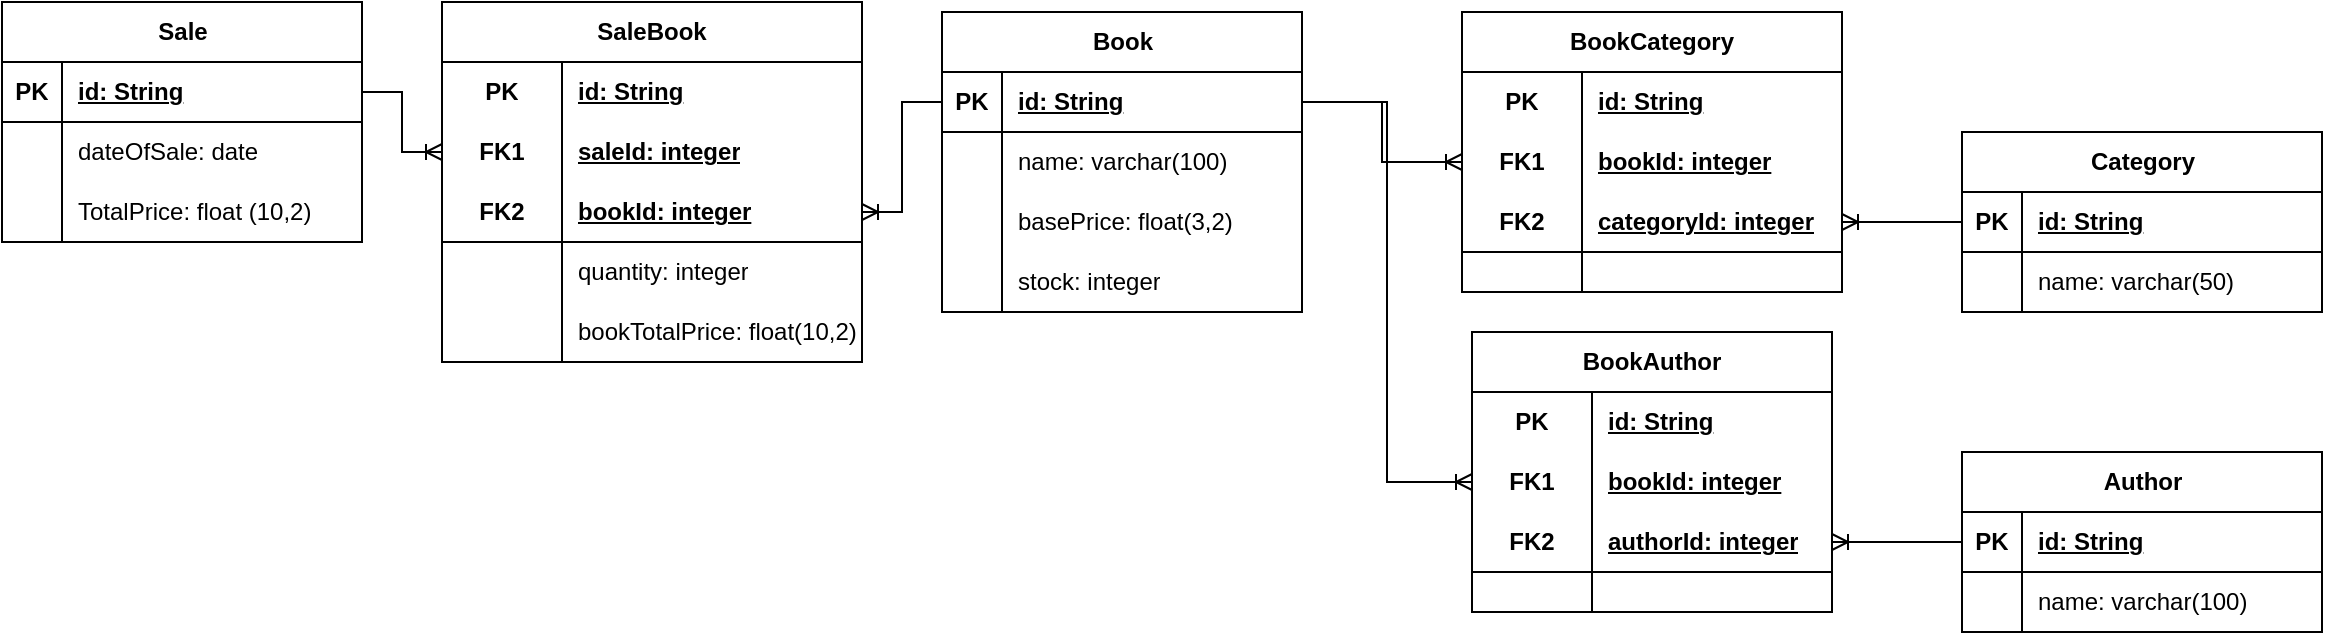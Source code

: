 <mxfile version="25.0.2">
  <diagram name="Page-1" id="kS0fhFfDo7digV9lKb5O">
    <mxGraphModel dx="1804" dy="611" grid="1" gridSize="10" guides="1" tooltips="1" connect="1" arrows="1" fold="1" page="1" pageScale="1" pageWidth="850" pageHeight="1100" math="0" shadow="0">
      <root>
        <mxCell id="0" />
        <mxCell id="1" parent="0" />
        <mxCell id="3swAdr_9-u-vdZPJV6Vf-2" value="Book" style="shape=table;startSize=30;container=1;collapsible=1;childLayout=tableLayout;fixedRows=1;rowLines=0;fontStyle=1;align=center;resizeLast=1;html=1;" parent="1" vertex="1">
          <mxGeometry x="160" y="160" width="180" height="150" as="geometry" />
        </mxCell>
        <mxCell id="3swAdr_9-u-vdZPJV6Vf-3" value="" style="shape=tableRow;horizontal=0;startSize=0;swimlaneHead=0;swimlaneBody=0;fillColor=none;collapsible=0;dropTarget=0;points=[[0,0.5],[1,0.5]];portConstraint=eastwest;top=0;left=0;right=0;bottom=1;" parent="3swAdr_9-u-vdZPJV6Vf-2" vertex="1">
          <mxGeometry y="30" width="180" height="30" as="geometry" />
        </mxCell>
        <mxCell id="3swAdr_9-u-vdZPJV6Vf-4" value="PK" style="shape=partialRectangle;connectable=0;fillColor=none;top=0;left=0;bottom=0;right=0;fontStyle=1;overflow=hidden;whiteSpace=wrap;html=1;" parent="3swAdr_9-u-vdZPJV6Vf-3" vertex="1">
          <mxGeometry width="30" height="30" as="geometry">
            <mxRectangle width="30" height="30" as="alternateBounds" />
          </mxGeometry>
        </mxCell>
        <mxCell id="3swAdr_9-u-vdZPJV6Vf-5" value="id: String" style="shape=partialRectangle;connectable=0;fillColor=none;top=0;left=0;bottom=0;right=0;align=left;spacingLeft=6;fontStyle=5;overflow=hidden;whiteSpace=wrap;html=1;" parent="3swAdr_9-u-vdZPJV6Vf-3" vertex="1">
          <mxGeometry x="30" width="150" height="30" as="geometry">
            <mxRectangle width="150" height="30" as="alternateBounds" />
          </mxGeometry>
        </mxCell>
        <mxCell id="3swAdr_9-u-vdZPJV6Vf-6" value="" style="shape=tableRow;horizontal=0;startSize=0;swimlaneHead=0;swimlaneBody=0;fillColor=none;collapsible=0;dropTarget=0;points=[[0,0.5],[1,0.5]];portConstraint=eastwest;top=0;left=0;right=0;bottom=0;" parent="3swAdr_9-u-vdZPJV6Vf-2" vertex="1">
          <mxGeometry y="60" width="180" height="30" as="geometry" />
        </mxCell>
        <mxCell id="3swAdr_9-u-vdZPJV6Vf-7" value="" style="shape=partialRectangle;connectable=0;fillColor=none;top=0;left=0;bottom=0;right=0;editable=1;overflow=hidden;whiteSpace=wrap;html=1;" parent="3swAdr_9-u-vdZPJV6Vf-6" vertex="1">
          <mxGeometry width="30" height="30" as="geometry">
            <mxRectangle width="30" height="30" as="alternateBounds" />
          </mxGeometry>
        </mxCell>
        <mxCell id="3swAdr_9-u-vdZPJV6Vf-8" value="name: varchar(100)" style="shape=partialRectangle;connectable=0;fillColor=none;top=0;left=0;bottom=0;right=0;align=left;spacingLeft=6;overflow=hidden;whiteSpace=wrap;html=1;" parent="3swAdr_9-u-vdZPJV6Vf-6" vertex="1">
          <mxGeometry x="30" width="150" height="30" as="geometry">
            <mxRectangle width="150" height="30" as="alternateBounds" />
          </mxGeometry>
        </mxCell>
        <mxCell id="3swAdr_9-u-vdZPJV6Vf-9" value="" style="shape=tableRow;horizontal=0;startSize=0;swimlaneHead=0;swimlaneBody=0;fillColor=none;collapsible=0;dropTarget=0;points=[[0,0.5],[1,0.5]];portConstraint=eastwest;top=0;left=0;right=0;bottom=0;" parent="3swAdr_9-u-vdZPJV6Vf-2" vertex="1">
          <mxGeometry y="90" width="180" height="30" as="geometry" />
        </mxCell>
        <mxCell id="3swAdr_9-u-vdZPJV6Vf-10" value="" style="shape=partialRectangle;connectable=0;fillColor=none;top=0;left=0;bottom=0;right=0;editable=1;overflow=hidden;whiteSpace=wrap;html=1;" parent="3swAdr_9-u-vdZPJV6Vf-9" vertex="1">
          <mxGeometry width="30" height="30" as="geometry">
            <mxRectangle width="30" height="30" as="alternateBounds" />
          </mxGeometry>
        </mxCell>
        <mxCell id="3swAdr_9-u-vdZPJV6Vf-11" value="basePrice: float(3,2)" style="shape=partialRectangle;connectable=0;fillColor=none;top=0;left=0;bottom=0;right=0;align=left;spacingLeft=6;overflow=hidden;whiteSpace=wrap;html=1;" parent="3swAdr_9-u-vdZPJV6Vf-9" vertex="1">
          <mxGeometry x="30" width="150" height="30" as="geometry">
            <mxRectangle width="150" height="30" as="alternateBounds" />
          </mxGeometry>
        </mxCell>
        <mxCell id="3swAdr_9-u-vdZPJV6Vf-137" style="shape=tableRow;horizontal=0;startSize=0;swimlaneHead=0;swimlaneBody=0;fillColor=none;collapsible=0;dropTarget=0;points=[[0,0.5],[1,0.5]];portConstraint=eastwest;top=0;left=0;right=0;bottom=0;" parent="3swAdr_9-u-vdZPJV6Vf-2" vertex="1">
          <mxGeometry y="120" width="180" height="30" as="geometry" />
        </mxCell>
        <mxCell id="3swAdr_9-u-vdZPJV6Vf-138" style="shape=partialRectangle;connectable=0;fillColor=none;top=0;left=0;bottom=0;right=0;editable=1;overflow=hidden;whiteSpace=wrap;html=1;" parent="3swAdr_9-u-vdZPJV6Vf-137" vertex="1">
          <mxGeometry width="30" height="30" as="geometry">
            <mxRectangle width="30" height="30" as="alternateBounds" />
          </mxGeometry>
        </mxCell>
        <mxCell id="3swAdr_9-u-vdZPJV6Vf-139" value="stock: integer" style="shape=partialRectangle;connectable=0;fillColor=none;top=0;left=0;bottom=0;right=0;align=left;spacingLeft=6;overflow=hidden;whiteSpace=wrap;html=1;" parent="3swAdr_9-u-vdZPJV6Vf-137" vertex="1">
          <mxGeometry x="30" width="150" height="30" as="geometry">
            <mxRectangle width="150" height="30" as="alternateBounds" />
          </mxGeometry>
        </mxCell>
        <mxCell id="3swAdr_9-u-vdZPJV6Vf-29" value="BookCategory" style="shape=table;startSize=30;container=1;collapsible=1;childLayout=tableLayout;fixedRows=1;rowLines=0;fontStyle=1;align=center;resizeLast=1;html=1;whiteSpace=wrap;" parent="1" vertex="1">
          <mxGeometry x="420" y="160" width="190" height="140" as="geometry" />
        </mxCell>
        <mxCell id="21tWvp9rDZlxvqxOe8gx-1" style="shape=tableRow;horizontal=0;startSize=0;swimlaneHead=0;swimlaneBody=0;fillColor=none;collapsible=0;dropTarget=0;points=[[0,0.5],[1,0.5]];portConstraint=eastwest;top=0;left=0;right=0;bottom=0;html=1;" vertex="1" parent="3swAdr_9-u-vdZPJV6Vf-29">
          <mxGeometry y="30" width="190" height="30" as="geometry" />
        </mxCell>
        <mxCell id="21tWvp9rDZlxvqxOe8gx-2" value="PK" style="shape=partialRectangle;connectable=0;fillColor=none;top=0;left=0;bottom=0;right=0;fontStyle=1;overflow=hidden;html=1;whiteSpace=wrap;" vertex="1" parent="21tWvp9rDZlxvqxOe8gx-1">
          <mxGeometry width="60" height="30" as="geometry">
            <mxRectangle width="60" height="30" as="alternateBounds" />
          </mxGeometry>
        </mxCell>
        <mxCell id="21tWvp9rDZlxvqxOe8gx-3" value="id: String" style="shape=partialRectangle;connectable=0;fillColor=none;top=0;left=0;bottom=0;right=0;align=left;spacingLeft=6;fontStyle=5;overflow=hidden;html=1;whiteSpace=wrap;" vertex="1" parent="21tWvp9rDZlxvqxOe8gx-1">
          <mxGeometry x="60" width="130" height="30" as="geometry">
            <mxRectangle width="130" height="30" as="alternateBounds" />
          </mxGeometry>
        </mxCell>
        <mxCell id="3swAdr_9-u-vdZPJV6Vf-30" value="" style="shape=tableRow;horizontal=0;startSize=0;swimlaneHead=0;swimlaneBody=0;fillColor=none;collapsible=0;dropTarget=0;points=[[0,0.5],[1,0.5]];portConstraint=eastwest;top=0;left=0;right=0;bottom=0;html=1;" parent="3swAdr_9-u-vdZPJV6Vf-29" vertex="1">
          <mxGeometry y="60" width="190" height="30" as="geometry" />
        </mxCell>
        <mxCell id="3swAdr_9-u-vdZPJV6Vf-31" value="FK1" style="shape=partialRectangle;connectable=0;fillColor=none;top=0;left=0;bottom=0;right=0;fontStyle=1;overflow=hidden;html=1;whiteSpace=wrap;" parent="3swAdr_9-u-vdZPJV6Vf-30" vertex="1">
          <mxGeometry width="60" height="30" as="geometry">
            <mxRectangle width="60" height="30" as="alternateBounds" />
          </mxGeometry>
        </mxCell>
        <mxCell id="3swAdr_9-u-vdZPJV6Vf-32" value="bookId: integer" style="shape=partialRectangle;connectable=0;fillColor=none;top=0;left=0;bottom=0;right=0;align=left;spacingLeft=6;fontStyle=5;overflow=hidden;html=1;whiteSpace=wrap;" parent="3swAdr_9-u-vdZPJV6Vf-30" vertex="1">
          <mxGeometry x="60" width="130" height="30" as="geometry">
            <mxRectangle width="130" height="30" as="alternateBounds" />
          </mxGeometry>
        </mxCell>
        <mxCell id="3swAdr_9-u-vdZPJV6Vf-33" value="" style="shape=tableRow;horizontal=0;startSize=0;swimlaneHead=0;swimlaneBody=0;fillColor=none;collapsible=0;dropTarget=0;points=[[0,0.5],[1,0.5]];portConstraint=eastwest;top=0;left=0;right=0;bottom=1;html=1;" parent="3swAdr_9-u-vdZPJV6Vf-29" vertex="1">
          <mxGeometry y="90" width="190" height="30" as="geometry" />
        </mxCell>
        <mxCell id="3swAdr_9-u-vdZPJV6Vf-34" value="FK2" style="shape=partialRectangle;connectable=0;fillColor=none;top=0;left=0;bottom=0;right=0;fontStyle=1;overflow=hidden;html=1;whiteSpace=wrap;" parent="3swAdr_9-u-vdZPJV6Vf-33" vertex="1">
          <mxGeometry width="60" height="30" as="geometry">
            <mxRectangle width="60" height="30" as="alternateBounds" />
          </mxGeometry>
        </mxCell>
        <mxCell id="3swAdr_9-u-vdZPJV6Vf-35" value="categoryId: integer" style="shape=partialRectangle;connectable=0;fillColor=none;top=0;left=0;bottom=0;right=0;align=left;spacingLeft=6;fontStyle=5;overflow=hidden;html=1;whiteSpace=wrap;" parent="3swAdr_9-u-vdZPJV6Vf-33" vertex="1">
          <mxGeometry x="60" width="130" height="30" as="geometry">
            <mxRectangle width="130" height="30" as="alternateBounds" />
          </mxGeometry>
        </mxCell>
        <mxCell id="3swAdr_9-u-vdZPJV6Vf-39" value="" style="shape=tableRow;horizontal=0;startSize=0;swimlaneHead=0;swimlaneBody=0;fillColor=none;collapsible=0;dropTarget=0;points=[[0,0.5],[1,0.5]];portConstraint=eastwest;top=0;left=0;right=0;bottom=0;html=1;" parent="3swAdr_9-u-vdZPJV6Vf-29" vertex="1">
          <mxGeometry y="120" width="190" height="20" as="geometry" />
        </mxCell>
        <mxCell id="3swAdr_9-u-vdZPJV6Vf-40" value="" style="shape=partialRectangle;connectable=0;fillColor=none;top=0;left=0;bottom=0;right=0;editable=1;overflow=hidden;html=1;whiteSpace=wrap;" parent="3swAdr_9-u-vdZPJV6Vf-39" vertex="1">
          <mxGeometry width="60" height="20" as="geometry">
            <mxRectangle width="60" height="20" as="alternateBounds" />
          </mxGeometry>
        </mxCell>
        <mxCell id="3swAdr_9-u-vdZPJV6Vf-41" value="" style="shape=partialRectangle;connectable=0;fillColor=none;top=0;left=0;bottom=0;right=0;align=left;spacingLeft=6;overflow=hidden;html=1;whiteSpace=wrap;" parent="3swAdr_9-u-vdZPJV6Vf-39" vertex="1">
          <mxGeometry x="60" width="130" height="20" as="geometry">
            <mxRectangle width="130" height="20" as="alternateBounds" />
          </mxGeometry>
        </mxCell>
        <mxCell id="3swAdr_9-u-vdZPJV6Vf-42" value="Category" style="shape=table;startSize=30;container=1;collapsible=1;childLayout=tableLayout;fixedRows=1;rowLines=0;fontStyle=1;align=center;resizeLast=1;html=1;" parent="1" vertex="1">
          <mxGeometry x="670" y="220" width="180" height="90" as="geometry" />
        </mxCell>
        <mxCell id="3swAdr_9-u-vdZPJV6Vf-43" value="" style="shape=tableRow;horizontal=0;startSize=0;swimlaneHead=0;swimlaneBody=0;fillColor=none;collapsible=0;dropTarget=0;points=[[0,0.5],[1,0.5]];portConstraint=eastwest;top=0;left=0;right=0;bottom=1;" parent="3swAdr_9-u-vdZPJV6Vf-42" vertex="1">
          <mxGeometry y="30" width="180" height="30" as="geometry" />
        </mxCell>
        <mxCell id="3swAdr_9-u-vdZPJV6Vf-44" value="PK" style="shape=partialRectangle;connectable=0;fillColor=none;top=0;left=0;bottom=0;right=0;fontStyle=1;overflow=hidden;whiteSpace=wrap;html=1;" parent="3swAdr_9-u-vdZPJV6Vf-43" vertex="1">
          <mxGeometry width="30" height="30" as="geometry">
            <mxRectangle width="30" height="30" as="alternateBounds" />
          </mxGeometry>
        </mxCell>
        <mxCell id="3swAdr_9-u-vdZPJV6Vf-45" value="id: String" style="shape=partialRectangle;connectable=0;fillColor=none;top=0;left=0;bottom=0;right=0;align=left;spacingLeft=6;fontStyle=5;overflow=hidden;whiteSpace=wrap;html=1;" parent="3swAdr_9-u-vdZPJV6Vf-43" vertex="1">
          <mxGeometry x="30" width="150" height="30" as="geometry">
            <mxRectangle width="150" height="30" as="alternateBounds" />
          </mxGeometry>
        </mxCell>
        <mxCell id="3swAdr_9-u-vdZPJV6Vf-46" value="" style="shape=tableRow;horizontal=0;startSize=0;swimlaneHead=0;swimlaneBody=0;fillColor=none;collapsible=0;dropTarget=0;points=[[0,0.5],[1,0.5]];portConstraint=eastwest;top=0;left=0;right=0;bottom=0;" parent="3swAdr_9-u-vdZPJV6Vf-42" vertex="1">
          <mxGeometry y="60" width="180" height="30" as="geometry" />
        </mxCell>
        <mxCell id="3swAdr_9-u-vdZPJV6Vf-47" value="" style="shape=partialRectangle;connectable=0;fillColor=none;top=0;left=0;bottom=0;right=0;editable=1;overflow=hidden;whiteSpace=wrap;html=1;" parent="3swAdr_9-u-vdZPJV6Vf-46" vertex="1">
          <mxGeometry width="30" height="30" as="geometry">
            <mxRectangle width="30" height="30" as="alternateBounds" />
          </mxGeometry>
        </mxCell>
        <mxCell id="3swAdr_9-u-vdZPJV6Vf-48" value="name: varchar(50)" style="shape=partialRectangle;connectable=0;fillColor=none;top=0;left=0;bottom=0;right=0;align=left;spacingLeft=6;overflow=hidden;whiteSpace=wrap;html=1;" parent="3swAdr_9-u-vdZPJV6Vf-46" vertex="1">
          <mxGeometry x="30" width="150" height="30" as="geometry">
            <mxRectangle width="150" height="30" as="alternateBounds" />
          </mxGeometry>
        </mxCell>
        <mxCell id="3swAdr_9-u-vdZPJV6Vf-55" style="edgeStyle=orthogonalEdgeStyle;rounded=0;orthogonalLoop=1;jettySize=auto;html=1;exitX=1;exitY=0.5;exitDx=0;exitDy=0;entryX=0;entryY=0.5;entryDx=0;entryDy=0;endArrow=ERoneToMany;endFill=0;" parent="1" source="3swAdr_9-u-vdZPJV6Vf-3" target="3swAdr_9-u-vdZPJV6Vf-30" edge="1">
          <mxGeometry relative="1" as="geometry" />
        </mxCell>
        <mxCell id="3swAdr_9-u-vdZPJV6Vf-56" style="edgeStyle=orthogonalEdgeStyle;rounded=0;orthogonalLoop=1;jettySize=auto;html=1;exitX=0;exitY=0.5;exitDx=0;exitDy=0;entryX=1;entryY=0.5;entryDx=0;entryDy=0;endArrow=ERoneToMany;endFill=0;" parent="1" source="3swAdr_9-u-vdZPJV6Vf-43" target="3swAdr_9-u-vdZPJV6Vf-33" edge="1">
          <mxGeometry relative="1" as="geometry" />
        </mxCell>
        <mxCell id="3swAdr_9-u-vdZPJV6Vf-70" value="Author" style="shape=table;startSize=30;container=1;collapsible=1;childLayout=tableLayout;fixedRows=1;rowLines=0;fontStyle=1;align=center;resizeLast=1;html=1;" parent="1" vertex="1">
          <mxGeometry x="670" y="380" width="180" height="90" as="geometry" />
        </mxCell>
        <mxCell id="3swAdr_9-u-vdZPJV6Vf-71" value="" style="shape=tableRow;horizontal=0;startSize=0;swimlaneHead=0;swimlaneBody=0;fillColor=none;collapsible=0;dropTarget=0;points=[[0,0.5],[1,0.5]];portConstraint=eastwest;top=0;left=0;right=0;bottom=1;" parent="3swAdr_9-u-vdZPJV6Vf-70" vertex="1">
          <mxGeometry y="30" width="180" height="30" as="geometry" />
        </mxCell>
        <mxCell id="3swAdr_9-u-vdZPJV6Vf-72" value="PK" style="shape=partialRectangle;connectable=0;fillColor=none;top=0;left=0;bottom=0;right=0;fontStyle=1;overflow=hidden;whiteSpace=wrap;html=1;" parent="3swAdr_9-u-vdZPJV6Vf-71" vertex="1">
          <mxGeometry width="30" height="30" as="geometry">
            <mxRectangle width="30" height="30" as="alternateBounds" />
          </mxGeometry>
        </mxCell>
        <mxCell id="3swAdr_9-u-vdZPJV6Vf-73" value="id: String" style="shape=partialRectangle;connectable=0;fillColor=none;top=0;left=0;bottom=0;right=0;align=left;spacingLeft=6;fontStyle=5;overflow=hidden;whiteSpace=wrap;html=1;" parent="3swAdr_9-u-vdZPJV6Vf-71" vertex="1">
          <mxGeometry x="30" width="150" height="30" as="geometry">
            <mxRectangle width="150" height="30" as="alternateBounds" />
          </mxGeometry>
        </mxCell>
        <mxCell id="3swAdr_9-u-vdZPJV6Vf-74" value="" style="shape=tableRow;horizontal=0;startSize=0;swimlaneHead=0;swimlaneBody=0;fillColor=none;collapsible=0;dropTarget=0;points=[[0,0.5],[1,0.5]];portConstraint=eastwest;top=0;left=0;right=0;bottom=0;" parent="3swAdr_9-u-vdZPJV6Vf-70" vertex="1">
          <mxGeometry y="60" width="180" height="30" as="geometry" />
        </mxCell>
        <mxCell id="3swAdr_9-u-vdZPJV6Vf-75" value="" style="shape=partialRectangle;connectable=0;fillColor=none;top=0;left=0;bottom=0;right=0;editable=1;overflow=hidden;whiteSpace=wrap;html=1;" parent="3swAdr_9-u-vdZPJV6Vf-74" vertex="1">
          <mxGeometry width="30" height="30" as="geometry">
            <mxRectangle width="30" height="30" as="alternateBounds" />
          </mxGeometry>
        </mxCell>
        <mxCell id="3swAdr_9-u-vdZPJV6Vf-76" value="name: varchar(100)" style="shape=partialRectangle;connectable=0;fillColor=none;top=0;left=0;bottom=0;right=0;align=left;spacingLeft=6;overflow=hidden;whiteSpace=wrap;html=1;" parent="3swAdr_9-u-vdZPJV6Vf-74" vertex="1">
          <mxGeometry x="30" width="150" height="30" as="geometry">
            <mxRectangle width="150" height="30" as="alternateBounds" />
          </mxGeometry>
        </mxCell>
        <mxCell id="3swAdr_9-u-vdZPJV6Vf-83" value="BookAuthor" style="shape=table;startSize=30;container=1;collapsible=1;childLayout=tableLayout;fixedRows=1;rowLines=0;fontStyle=1;align=center;resizeLast=1;html=1;whiteSpace=wrap;" parent="1" vertex="1">
          <mxGeometry x="425" y="320" width="180" height="140" as="geometry" />
        </mxCell>
        <mxCell id="21tWvp9rDZlxvqxOe8gx-4" style="shape=tableRow;horizontal=0;startSize=0;swimlaneHead=0;swimlaneBody=0;fillColor=none;collapsible=0;dropTarget=0;points=[[0,0.5],[1,0.5]];portConstraint=eastwest;top=0;left=0;right=0;bottom=0;html=1;" vertex="1" parent="3swAdr_9-u-vdZPJV6Vf-83">
          <mxGeometry y="30" width="180" height="30" as="geometry" />
        </mxCell>
        <mxCell id="21tWvp9rDZlxvqxOe8gx-5" value="PK" style="shape=partialRectangle;connectable=0;fillColor=none;top=0;left=0;bottom=0;right=0;fontStyle=1;overflow=hidden;html=1;whiteSpace=wrap;" vertex="1" parent="21tWvp9rDZlxvqxOe8gx-4">
          <mxGeometry width="60" height="30" as="geometry">
            <mxRectangle width="60" height="30" as="alternateBounds" />
          </mxGeometry>
        </mxCell>
        <mxCell id="21tWvp9rDZlxvqxOe8gx-6" value="id: String" style="shape=partialRectangle;connectable=0;fillColor=none;top=0;left=0;bottom=0;right=0;align=left;spacingLeft=6;fontStyle=5;overflow=hidden;html=1;whiteSpace=wrap;" vertex="1" parent="21tWvp9rDZlxvqxOe8gx-4">
          <mxGeometry x="60" width="120" height="30" as="geometry">
            <mxRectangle width="120" height="30" as="alternateBounds" />
          </mxGeometry>
        </mxCell>
        <mxCell id="3swAdr_9-u-vdZPJV6Vf-84" value="" style="shape=tableRow;horizontal=0;startSize=0;swimlaneHead=0;swimlaneBody=0;fillColor=none;collapsible=0;dropTarget=0;points=[[0,0.5],[1,0.5]];portConstraint=eastwest;top=0;left=0;right=0;bottom=0;html=1;" parent="3swAdr_9-u-vdZPJV6Vf-83" vertex="1">
          <mxGeometry y="60" width="180" height="30" as="geometry" />
        </mxCell>
        <mxCell id="3swAdr_9-u-vdZPJV6Vf-85" value="FK1" style="shape=partialRectangle;connectable=0;fillColor=none;top=0;left=0;bottom=0;right=0;fontStyle=1;overflow=hidden;html=1;whiteSpace=wrap;" parent="3swAdr_9-u-vdZPJV6Vf-84" vertex="1">
          <mxGeometry width="60" height="30" as="geometry">
            <mxRectangle width="60" height="30" as="alternateBounds" />
          </mxGeometry>
        </mxCell>
        <mxCell id="3swAdr_9-u-vdZPJV6Vf-86" value="bookId: integer" style="shape=partialRectangle;connectable=0;fillColor=none;top=0;left=0;bottom=0;right=0;align=left;spacingLeft=6;fontStyle=5;overflow=hidden;html=1;whiteSpace=wrap;" parent="3swAdr_9-u-vdZPJV6Vf-84" vertex="1">
          <mxGeometry x="60" width="120" height="30" as="geometry">
            <mxRectangle width="120" height="30" as="alternateBounds" />
          </mxGeometry>
        </mxCell>
        <mxCell id="3swAdr_9-u-vdZPJV6Vf-87" value="" style="shape=tableRow;horizontal=0;startSize=0;swimlaneHead=0;swimlaneBody=0;fillColor=none;collapsible=0;dropTarget=0;points=[[0,0.5],[1,0.5]];portConstraint=eastwest;top=0;left=0;right=0;bottom=1;html=1;" parent="3swAdr_9-u-vdZPJV6Vf-83" vertex="1">
          <mxGeometry y="90" width="180" height="30" as="geometry" />
        </mxCell>
        <mxCell id="3swAdr_9-u-vdZPJV6Vf-88" value="FK2" style="shape=partialRectangle;connectable=0;fillColor=none;top=0;left=0;bottom=0;right=0;fontStyle=1;overflow=hidden;html=1;whiteSpace=wrap;" parent="3swAdr_9-u-vdZPJV6Vf-87" vertex="1">
          <mxGeometry width="60" height="30" as="geometry">
            <mxRectangle width="60" height="30" as="alternateBounds" />
          </mxGeometry>
        </mxCell>
        <mxCell id="3swAdr_9-u-vdZPJV6Vf-89" value="authorId: integer" style="shape=partialRectangle;connectable=0;fillColor=none;top=0;left=0;bottom=0;right=0;align=left;spacingLeft=6;fontStyle=5;overflow=hidden;html=1;whiteSpace=wrap;" parent="3swAdr_9-u-vdZPJV6Vf-87" vertex="1">
          <mxGeometry x="60" width="120" height="30" as="geometry">
            <mxRectangle width="120" height="30" as="alternateBounds" />
          </mxGeometry>
        </mxCell>
        <mxCell id="3swAdr_9-u-vdZPJV6Vf-93" value="" style="shape=tableRow;horizontal=0;startSize=0;swimlaneHead=0;swimlaneBody=0;fillColor=none;collapsible=0;dropTarget=0;points=[[0,0.5],[1,0.5]];portConstraint=eastwest;top=0;left=0;right=0;bottom=0;html=1;" parent="3swAdr_9-u-vdZPJV6Vf-83" vertex="1">
          <mxGeometry y="120" width="180" height="20" as="geometry" />
        </mxCell>
        <mxCell id="3swAdr_9-u-vdZPJV6Vf-94" value="" style="shape=partialRectangle;connectable=0;fillColor=none;top=0;left=0;bottom=0;right=0;editable=1;overflow=hidden;html=1;whiteSpace=wrap;" parent="3swAdr_9-u-vdZPJV6Vf-93" vertex="1">
          <mxGeometry width="60" height="20" as="geometry">
            <mxRectangle width="60" height="20" as="alternateBounds" />
          </mxGeometry>
        </mxCell>
        <mxCell id="3swAdr_9-u-vdZPJV6Vf-95" value="" style="shape=partialRectangle;connectable=0;fillColor=none;top=0;left=0;bottom=0;right=0;align=left;spacingLeft=6;overflow=hidden;html=1;whiteSpace=wrap;" parent="3swAdr_9-u-vdZPJV6Vf-93" vertex="1">
          <mxGeometry x="60" width="120" height="20" as="geometry">
            <mxRectangle width="120" height="20" as="alternateBounds" />
          </mxGeometry>
        </mxCell>
        <mxCell id="3swAdr_9-u-vdZPJV6Vf-96" style="edgeStyle=orthogonalEdgeStyle;rounded=0;orthogonalLoop=1;jettySize=auto;html=1;exitX=1;exitY=0.5;exitDx=0;exitDy=0;entryX=0;entryY=0.5;entryDx=0;entryDy=0;endArrow=ERoneToMany;endFill=0;" parent="1" source="3swAdr_9-u-vdZPJV6Vf-3" target="3swAdr_9-u-vdZPJV6Vf-84" edge="1">
          <mxGeometry relative="1" as="geometry" />
        </mxCell>
        <mxCell id="3swAdr_9-u-vdZPJV6Vf-97" style="edgeStyle=orthogonalEdgeStyle;rounded=0;orthogonalLoop=1;jettySize=auto;html=1;exitX=0;exitY=0.5;exitDx=0;exitDy=0;entryX=1;entryY=0.5;entryDx=0;entryDy=0;endArrow=ERoneToMany;endFill=0;" parent="1" source="3swAdr_9-u-vdZPJV6Vf-71" target="3swAdr_9-u-vdZPJV6Vf-87" edge="1">
          <mxGeometry relative="1" as="geometry" />
        </mxCell>
        <mxCell id="3swAdr_9-u-vdZPJV6Vf-140" value="SaleBook" style="shape=table;startSize=30;container=1;collapsible=1;childLayout=tableLayout;fixedRows=1;rowLines=0;fontStyle=1;align=center;resizeLast=1;html=1;whiteSpace=wrap;" parent="1" vertex="1">
          <mxGeometry x="-90" y="155" width="210" height="180" as="geometry" />
        </mxCell>
        <mxCell id="21tWvp9rDZlxvqxOe8gx-7" style="shape=tableRow;horizontal=0;startSize=0;swimlaneHead=0;swimlaneBody=0;fillColor=none;collapsible=0;dropTarget=0;points=[[0,0.5],[1,0.5]];portConstraint=eastwest;top=0;left=0;right=0;bottom=0;html=1;" vertex="1" parent="3swAdr_9-u-vdZPJV6Vf-140">
          <mxGeometry y="30" width="210" height="30" as="geometry" />
        </mxCell>
        <mxCell id="21tWvp9rDZlxvqxOe8gx-8" value="PK" style="shape=partialRectangle;connectable=0;fillColor=none;top=0;left=0;bottom=0;right=0;fontStyle=1;overflow=hidden;html=1;whiteSpace=wrap;" vertex="1" parent="21tWvp9rDZlxvqxOe8gx-7">
          <mxGeometry width="60" height="30" as="geometry">
            <mxRectangle width="60" height="30" as="alternateBounds" />
          </mxGeometry>
        </mxCell>
        <mxCell id="21tWvp9rDZlxvqxOe8gx-9" value="id: String" style="shape=partialRectangle;connectable=0;fillColor=none;top=0;left=0;bottom=0;right=0;align=left;spacingLeft=6;fontStyle=5;overflow=hidden;html=1;whiteSpace=wrap;" vertex="1" parent="21tWvp9rDZlxvqxOe8gx-7">
          <mxGeometry x="60" width="150" height="30" as="geometry">
            <mxRectangle width="150" height="30" as="alternateBounds" />
          </mxGeometry>
        </mxCell>
        <mxCell id="3swAdr_9-u-vdZPJV6Vf-141" value="" style="shape=tableRow;horizontal=0;startSize=0;swimlaneHead=0;swimlaneBody=0;fillColor=none;collapsible=0;dropTarget=0;points=[[0,0.5],[1,0.5]];portConstraint=eastwest;top=0;left=0;right=0;bottom=0;html=1;" parent="3swAdr_9-u-vdZPJV6Vf-140" vertex="1">
          <mxGeometry y="60" width="210" height="30" as="geometry" />
        </mxCell>
        <mxCell id="3swAdr_9-u-vdZPJV6Vf-142" value="FK1" style="shape=partialRectangle;connectable=0;fillColor=none;top=0;left=0;bottom=0;right=0;fontStyle=1;overflow=hidden;html=1;whiteSpace=wrap;" parent="3swAdr_9-u-vdZPJV6Vf-141" vertex="1">
          <mxGeometry width="60" height="30" as="geometry">
            <mxRectangle width="60" height="30" as="alternateBounds" />
          </mxGeometry>
        </mxCell>
        <mxCell id="3swAdr_9-u-vdZPJV6Vf-143" value="saleId: integer" style="shape=partialRectangle;connectable=0;fillColor=none;top=0;left=0;bottom=0;right=0;align=left;spacingLeft=6;fontStyle=5;overflow=hidden;html=1;whiteSpace=wrap;" parent="3swAdr_9-u-vdZPJV6Vf-141" vertex="1">
          <mxGeometry x="60" width="150" height="30" as="geometry">
            <mxRectangle width="150" height="30" as="alternateBounds" />
          </mxGeometry>
        </mxCell>
        <mxCell id="3swAdr_9-u-vdZPJV6Vf-144" value="" style="shape=tableRow;horizontal=0;startSize=0;swimlaneHead=0;swimlaneBody=0;fillColor=none;collapsible=0;dropTarget=0;points=[[0,0.5],[1,0.5]];portConstraint=eastwest;top=0;left=0;right=0;bottom=1;html=1;" parent="3swAdr_9-u-vdZPJV6Vf-140" vertex="1">
          <mxGeometry y="90" width="210" height="30" as="geometry" />
        </mxCell>
        <mxCell id="3swAdr_9-u-vdZPJV6Vf-145" value="FK2" style="shape=partialRectangle;connectable=0;fillColor=none;top=0;left=0;bottom=0;right=0;fontStyle=1;overflow=hidden;html=1;whiteSpace=wrap;" parent="3swAdr_9-u-vdZPJV6Vf-144" vertex="1">
          <mxGeometry width="60" height="30" as="geometry">
            <mxRectangle width="60" height="30" as="alternateBounds" />
          </mxGeometry>
        </mxCell>
        <mxCell id="3swAdr_9-u-vdZPJV6Vf-146" value="bookId: integer" style="shape=partialRectangle;connectable=0;fillColor=none;top=0;left=0;bottom=0;right=0;align=left;spacingLeft=6;fontStyle=5;overflow=hidden;html=1;whiteSpace=wrap;" parent="3swAdr_9-u-vdZPJV6Vf-144" vertex="1">
          <mxGeometry x="60" width="150" height="30" as="geometry">
            <mxRectangle width="150" height="30" as="alternateBounds" />
          </mxGeometry>
        </mxCell>
        <mxCell id="3swAdr_9-u-vdZPJV6Vf-147" value="" style="shape=tableRow;horizontal=0;startSize=0;swimlaneHead=0;swimlaneBody=0;fillColor=none;collapsible=0;dropTarget=0;points=[[0,0.5],[1,0.5]];portConstraint=eastwest;top=0;left=0;right=0;bottom=0;html=1;" parent="3swAdr_9-u-vdZPJV6Vf-140" vertex="1">
          <mxGeometry y="120" width="210" height="30" as="geometry" />
        </mxCell>
        <mxCell id="3swAdr_9-u-vdZPJV6Vf-148" value="" style="shape=partialRectangle;connectable=0;fillColor=none;top=0;left=0;bottom=0;right=0;editable=1;overflow=hidden;html=1;whiteSpace=wrap;" parent="3swAdr_9-u-vdZPJV6Vf-147" vertex="1">
          <mxGeometry width="60" height="30" as="geometry">
            <mxRectangle width="60" height="30" as="alternateBounds" />
          </mxGeometry>
        </mxCell>
        <mxCell id="3swAdr_9-u-vdZPJV6Vf-149" value="quantity: integer" style="shape=partialRectangle;connectable=0;fillColor=none;top=0;left=0;bottom=0;right=0;align=left;spacingLeft=6;overflow=hidden;html=1;whiteSpace=wrap;" parent="3swAdr_9-u-vdZPJV6Vf-147" vertex="1">
          <mxGeometry x="60" width="150" height="30" as="geometry">
            <mxRectangle width="150" height="30" as="alternateBounds" />
          </mxGeometry>
        </mxCell>
        <mxCell id="3swAdr_9-u-vdZPJV6Vf-150" value="" style="shape=tableRow;horizontal=0;startSize=0;swimlaneHead=0;swimlaneBody=0;fillColor=none;collapsible=0;dropTarget=0;points=[[0,0.5],[1,0.5]];portConstraint=eastwest;top=0;left=0;right=0;bottom=0;html=1;" parent="3swAdr_9-u-vdZPJV6Vf-140" vertex="1">
          <mxGeometry y="150" width="210" height="30" as="geometry" />
        </mxCell>
        <mxCell id="3swAdr_9-u-vdZPJV6Vf-151" value="" style="shape=partialRectangle;connectable=0;fillColor=none;top=0;left=0;bottom=0;right=0;editable=1;overflow=hidden;html=1;whiteSpace=wrap;" parent="3swAdr_9-u-vdZPJV6Vf-150" vertex="1">
          <mxGeometry width="60" height="30" as="geometry">
            <mxRectangle width="60" height="30" as="alternateBounds" />
          </mxGeometry>
        </mxCell>
        <mxCell id="3swAdr_9-u-vdZPJV6Vf-152" value="bookTotalPrice: float(10,2)" style="shape=partialRectangle;connectable=0;fillColor=none;top=0;left=0;bottom=0;right=0;align=left;spacingLeft=6;overflow=hidden;html=1;whiteSpace=wrap;" parent="3swAdr_9-u-vdZPJV6Vf-150" vertex="1">
          <mxGeometry x="60" width="150" height="30" as="geometry">
            <mxRectangle width="150" height="30" as="alternateBounds" />
          </mxGeometry>
        </mxCell>
        <mxCell id="3swAdr_9-u-vdZPJV6Vf-153" value="Sale" style="shape=table;startSize=30;container=1;collapsible=1;childLayout=tableLayout;fixedRows=1;rowLines=0;fontStyle=1;align=center;resizeLast=1;html=1;" parent="1" vertex="1">
          <mxGeometry x="-310" y="155" width="180" height="120" as="geometry" />
        </mxCell>
        <mxCell id="3swAdr_9-u-vdZPJV6Vf-154" value="" style="shape=tableRow;horizontal=0;startSize=0;swimlaneHead=0;swimlaneBody=0;fillColor=none;collapsible=0;dropTarget=0;points=[[0,0.5],[1,0.5]];portConstraint=eastwest;top=0;left=0;right=0;bottom=1;" parent="3swAdr_9-u-vdZPJV6Vf-153" vertex="1">
          <mxGeometry y="30" width="180" height="30" as="geometry" />
        </mxCell>
        <mxCell id="3swAdr_9-u-vdZPJV6Vf-155" value="PK" style="shape=partialRectangle;connectable=0;fillColor=none;top=0;left=0;bottom=0;right=0;fontStyle=1;overflow=hidden;whiteSpace=wrap;html=1;" parent="3swAdr_9-u-vdZPJV6Vf-154" vertex="1">
          <mxGeometry width="30" height="30" as="geometry">
            <mxRectangle width="30" height="30" as="alternateBounds" />
          </mxGeometry>
        </mxCell>
        <mxCell id="3swAdr_9-u-vdZPJV6Vf-156" value="id: String" style="shape=partialRectangle;connectable=0;fillColor=none;top=0;left=0;bottom=0;right=0;align=left;spacingLeft=6;fontStyle=5;overflow=hidden;whiteSpace=wrap;html=1;" parent="3swAdr_9-u-vdZPJV6Vf-154" vertex="1">
          <mxGeometry x="30" width="150" height="30" as="geometry">
            <mxRectangle width="150" height="30" as="alternateBounds" />
          </mxGeometry>
        </mxCell>
        <mxCell id="3swAdr_9-u-vdZPJV6Vf-157" value="" style="shape=tableRow;horizontal=0;startSize=0;swimlaneHead=0;swimlaneBody=0;fillColor=none;collapsible=0;dropTarget=0;points=[[0,0.5],[1,0.5]];portConstraint=eastwest;top=0;left=0;right=0;bottom=0;" parent="3swAdr_9-u-vdZPJV6Vf-153" vertex="1">
          <mxGeometry y="60" width="180" height="30" as="geometry" />
        </mxCell>
        <mxCell id="3swAdr_9-u-vdZPJV6Vf-158" value="" style="shape=partialRectangle;connectable=0;fillColor=none;top=0;left=0;bottom=0;right=0;editable=1;overflow=hidden;whiteSpace=wrap;html=1;" parent="3swAdr_9-u-vdZPJV6Vf-157" vertex="1">
          <mxGeometry width="30" height="30" as="geometry">
            <mxRectangle width="30" height="30" as="alternateBounds" />
          </mxGeometry>
        </mxCell>
        <mxCell id="3swAdr_9-u-vdZPJV6Vf-159" value="dateOfSale: date" style="shape=partialRectangle;connectable=0;fillColor=none;top=0;left=0;bottom=0;right=0;align=left;spacingLeft=6;overflow=hidden;whiteSpace=wrap;html=1;" parent="3swAdr_9-u-vdZPJV6Vf-157" vertex="1">
          <mxGeometry x="30" width="150" height="30" as="geometry">
            <mxRectangle width="150" height="30" as="alternateBounds" />
          </mxGeometry>
        </mxCell>
        <mxCell id="3swAdr_9-u-vdZPJV6Vf-160" value="" style="shape=tableRow;horizontal=0;startSize=0;swimlaneHead=0;swimlaneBody=0;fillColor=none;collapsible=0;dropTarget=0;points=[[0,0.5],[1,0.5]];portConstraint=eastwest;top=0;left=0;right=0;bottom=0;" parent="3swAdr_9-u-vdZPJV6Vf-153" vertex="1">
          <mxGeometry y="90" width="180" height="30" as="geometry" />
        </mxCell>
        <mxCell id="3swAdr_9-u-vdZPJV6Vf-161" value="" style="shape=partialRectangle;connectable=0;fillColor=none;top=0;left=0;bottom=0;right=0;editable=1;overflow=hidden;whiteSpace=wrap;html=1;" parent="3swAdr_9-u-vdZPJV6Vf-160" vertex="1">
          <mxGeometry width="30" height="30" as="geometry">
            <mxRectangle width="30" height="30" as="alternateBounds" />
          </mxGeometry>
        </mxCell>
        <mxCell id="3swAdr_9-u-vdZPJV6Vf-162" value="TotalPrice: float (10,2)" style="shape=partialRectangle;connectable=0;fillColor=none;top=0;left=0;bottom=0;right=0;align=left;spacingLeft=6;overflow=hidden;whiteSpace=wrap;html=1;" parent="3swAdr_9-u-vdZPJV6Vf-160" vertex="1">
          <mxGeometry x="30" width="150" height="30" as="geometry">
            <mxRectangle width="150" height="30" as="alternateBounds" />
          </mxGeometry>
        </mxCell>
        <mxCell id="3swAdr_9-u-vdZPJV6Vf-166" style="edgeStyle=orthogonalEdgeStyle;rounded=0;orthogonalLoop=1;jettySize=auto;html=1;exitX=0;exitY=0.5;exitDx=0;exitDy=0;entryX=1;entryY=0.5;entryDx=0;entryDy=0;endArrow=ERoneToMany;endFill=0;" parent="1" source="3swAdr_9-u-vdZPJV6Vf-3" target="3swAdr_9-u-vdZPJV6Vf-144" edge="1">
          <mxGeometry relative="1" as="geometry" />
        </mxCell>
        <mxCell id="3swAdr_9-u-vdZPJV6Vf-167" style="edgeStyle=orthogonalEdgeStyle;rounded=0;orthogonalLoop=1;jettySize=auto;html=1;exitX=1;exitY=0.5;exitDx=0;exitDy=0;entryX=0;entryY=0.5;entryDx=0;entryDy=0;endArrow=ERoneToMany;endFill=0;" parent="1" source="3swAdr_9-u-vdZPJV6Vf-154" target="3swAdr_9-u-vdZPJV6Vf-141" edge="1">
          <mxGeometry relative="1" as="geometry" />
        </mxCell>
      </root>
    </mxGraphModel>
  </diagram>
</mxfile>
